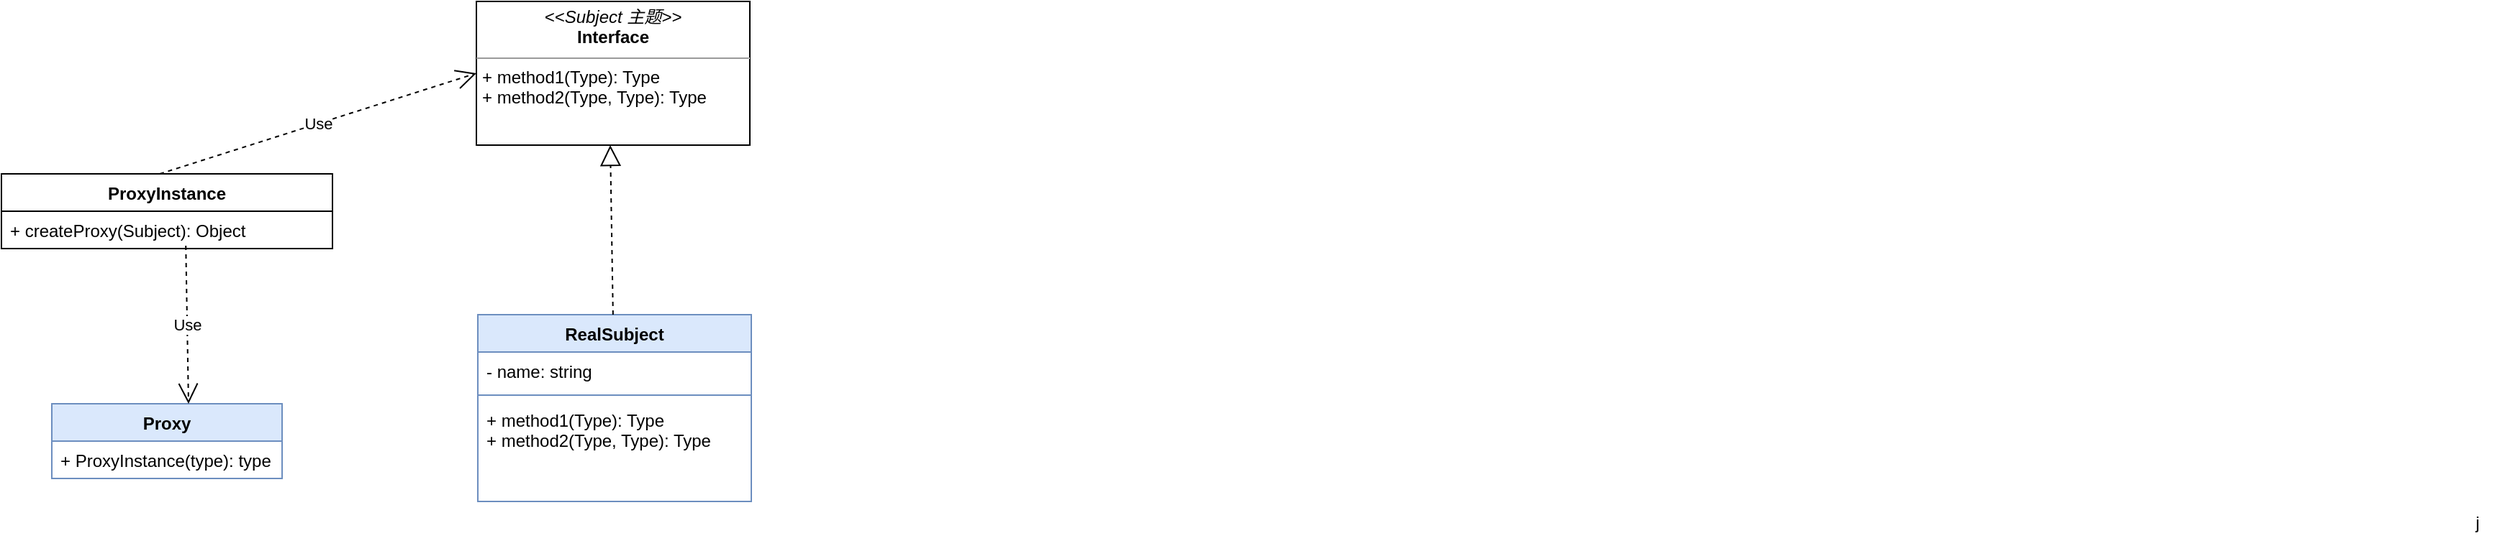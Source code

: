 <mxfile version="21.6.8" type="device" pages="2">
  <diagram name="第 1 页" id="bnBBrBjyKiKrXtdo_fpG">
    <mxGraphModel dx="3162" dy="837" grid="1" gridSize="10" guides="1" tooltips="1" connect="1" arrows="1" fold="1" page="1" pageScale="1" pageWidth="827" pageHeight="1169" math="0" shadow="0">
      <root>
        <mxCell id="0" />
        <mxCell id="1" parent="0" />
        <mxCell id="X2yYZzE6FeHQeknsO_Mb-29" value="j" style="text;html=1;align=center;verticalAlign=middle;resizable=0;points=[];autosize=1;strokeColor=none;fillColor=none;" parent="1" vertex="1">
          <mxGeometry x="535" y="448" width="30" height="30" as="geometry" />
        </mxCell>
        <mxCell id="-nZ0tMHnNesN1LKVkgZh-8" value="RealSubject" style="swimlane;fontStyle=1;align=center;verticalAlign=top;childLayout=stackLayout;horizontal=1;startSize=26;horizontalStack=0;resizeParent=1;resizeParentMax=0;resizeLast=0;collapsible=1;marginBottom=0;whiteSpace=wrap;html=1;fillColor=#dae8fc;strokeColor=#6c8ebf;" parent="1" vertex="1">
          <mxGeometry x="-839" y="318" width="190" height="130" as="geometry" />
        </mxCell>
        <mxCell id="-nZ0tMHnNesN1LKVkgZh-9" value="- name: string" style="text;strokeColor=none;fillColor=none;align=left;verticalAlign=top;spacingLeft=4;spacingRight=4;overflow=hidden;rotatable=0;points=[[0,0.5],[1,0.5]];portConstraint=eastwest;whiteSpace=wrap;html=1;" parent="-nZ0tMHnNesN1LKVkgZh-8" vertex="1">
          <mxGeometry y="26" width="190" height="26" as="geometry" />
        </mxCell>
        <mxCell id="-nZ0tMHnNesN1LKVkgZh-10" value="" style="line;strokeWidth=1;fillColor=none;align=left;verticalAlign=middle;spacingTop=-1;spacingLeft=3;spacingRight=3;rotatable=0;labelPosition=right;points=[];portConstraint=eastwest;strokeColor=inherit;" parent="-nZ0tMHnNesN1LKVkgZh-8" vertex="1">
          <mxGeometry y="52" width="190" height="8" as="geometry" />
        </mxCell>
        <mxCell id="-nZ0tMHnNesN1LKVkgZh-11" value="+ method1(Type): Type&lt;br style=&quot;border-color: var(--border-color);&quot;&gt;+ method2(Type, Type): Type" style="text;strokeColor=none;fillColor=none;align=left;verticalAlign=top;spacingLeft=4;spacingRight=4;overflow=hidden;rotatable=0;points=[[0,0.5],[1,0.5]];portConstraint=eastwest;whiteSpace=wrap;html=1;" parent="-nZ0tMHnNesN1LKVkgZh-8" vertex="1">
          <mxGeometry y="60" width="190" height="70" as="geometry" />
        </mxCell>
        <mxCell id="-nZ0tMHnNesN1LKVkgZh-12" value="&lt;p style=&quot;margin:0px;margin-top:4px;text-align:center;&quot;&gt;&lt;i&gt;&amp;lt;&amp;lt;Subject 主题&amp;gt;&amp;gt;&lt;/i&gt;&lt;br&gt;&lt;b&gt;Interface&lt;/b&gt;&lt;/p&gt;&lt;hr size=&quot;1&quot;&gt;&lt;p style=&quot;margin:0px;margin-left:4px;&quot;&gt;+ method1(Type): Type&lt;br&gt;+ method2(Type, Type): Type&lt;/p&gt;" style="verticalAlign=top;align=left;overflow=fill;fontSize=12;fontFamily=Helvetica;html=1;whiteSpace=wrap;" parent="1" vertex="1">
          <mxGeometry x="-840" y="100" width="190" height="100" as="geometry" />
        </mxCell>
        <mxCell id="-nZ0tMHnNesN1LKVkgZh-13" value="" style="endArrow=block;dashed=1;endFill=0;endSize=12;html=1;rounded=0;entryX=0.5;entryY=1;entryDx=0;entryDy=0;" parent="1" source="-nZ0tMHnNesN1LKVkgZh-8" edge="1">
          <mxGeometry width="160" relative="1" as="geometry">
            <mxPoint x="-743.03" y="313.06" as="sourcePoint" />
            <mxPoint x="-747" y="200" as="targetPoint" />
          </mxGeometry>
        </mxCell>
        <mxCell id="-nZ0tMHnNesN1LKVkgZh-15" value="ProxyInstance" style="swimlane;fontStyle=1;align=center;verticalAlign=top;childLayout=stackLayout;horizontal=1;startSize=26;horizontalStack=0;resizeParent=1;resizeParentMax=0;resizeLast=0;collapsible=1;marginBottom=0;whiteSpace=wrap;html=1;" parent="1" vertex="1">
          <mxGeometry x="-1170" y="220" width="230" height="52" as="geometry" />
        </mxCell>
        <mxCell id="-nZ0tMHnNesN1LKVkgZh-19" value="Use" style="endArrow=open;endSize=12;dashed=1;html=1;rounded=0;entryX=0;entryY=0.5;entryDx=0;entryDy=0;" parent="-nZ0tMHnNesN1LKVkgZh-15" target="-nZ0tMHnNesN1LKVkgZh-12" edge="1">
          <mxGeometry width="160" relative="1" as="geometry">
            <mxPoint x="110" as="sourcePoint" />
            <mxPoint x="270" as="targetPoint" />
          </mxGeometry>
        </mxCell>
        <mxCell id="-nZ0tMHnNesN1LKVkgZh-18" value="+ createProxy(Subject): Object" style="text;strokeColor=none;fillColor=none;align=left;verticalAlign=top;spacingLeft=4;spacingRight=4;overflow=hidden;rotatable=0;points=[[0,0.5],[1,0.5]];portConstraint=eastwest;whiteSpace=wrap;html=1;" parent="-nZ0tMHnNesN1LKVkgZh-15" vertex="1">
          <mxGeometry y="26" width="230" height="26" as="geometry" />
        </mxCell>
        <mxCell id="-nZ0tMHnNesN1LKVkgZh-21" value="Proxy" style="swimlane;fontStyle=1;align=center;verticalAlign=top;childLayout=stackLayout;horizontal=1;startSize=26;horizontalStack=0;resizeParent=1;resizeParentMax=0;resizeLast=0;collapsible=1;marginBottom=0;whiteSpace=wrap;html=1;fillColor=#dae8fc;strokeColor=#6c8ebf;" parent="1" vertex="1">
          <mxGeometry x="-1135" y="380" width="160" height="52" as="geometry" />
        </mxCell>
        <mxCell id="-nZ0tMHnNesN1LKVkgZh-24" value="+ ProxyInstance(type): type" style="text;strokeColor=none;fillColor=none;align=left;verticalAlign=top;spacingLeft=4;spacingRight=4;overflow=hidden;rotatable=0;points=[[0,0.5],[1,0.5]];portConstraint=eastwest;whiteSpace=wrap;html=1;" parent="-nZ0tMHnNesN1LKVkgZh-21" vertex="1">
          <mxGeometry y="26" width="160" height="26" as="geometry" />
        </mxCell>
        <mxCell id="-nZ0tMHnNesN1LKVkgZh-25" value="Use" style="endArrow=open;endSize=12;dashed=1;html=1;rounded=0;exitX=0.557;exitY=0.923;exitDx=0;exitDy=0;exitPerimeter=0;" parent="1" source="-nZ0tMHnNesN1LKVkgZh-18" edge="1">
          <mxGeometry width="160" relative="1" as="geometry">
            <mxPoint x="-1040" y="280" as="sourcePoint" />
            <mxPoint x="-1040" y="380" as="targetPoint" />
          </mxGeometry>
        </mxCell>
      </root>
    </mxGraphModel>
  </diagram>
  <diagram id="Lec7Kh4PzjNBhFgjuv2r" name="第 2 页">
    <mxGraphModel dx="1508" dy="837" grid="1" gridSize="10" guides="1" tooltips="1" connect="1" arrows="1" fold="1" page="1" pageScale="1" pageWidth="827" pageHeight="1169" math="0" shadow="0">
      <root>
        <mxCell id="0" />
        <mxCell id="1" parent="0" />
      </root>
    </mxGraphModel>
  </diagram>
</mxfile>
